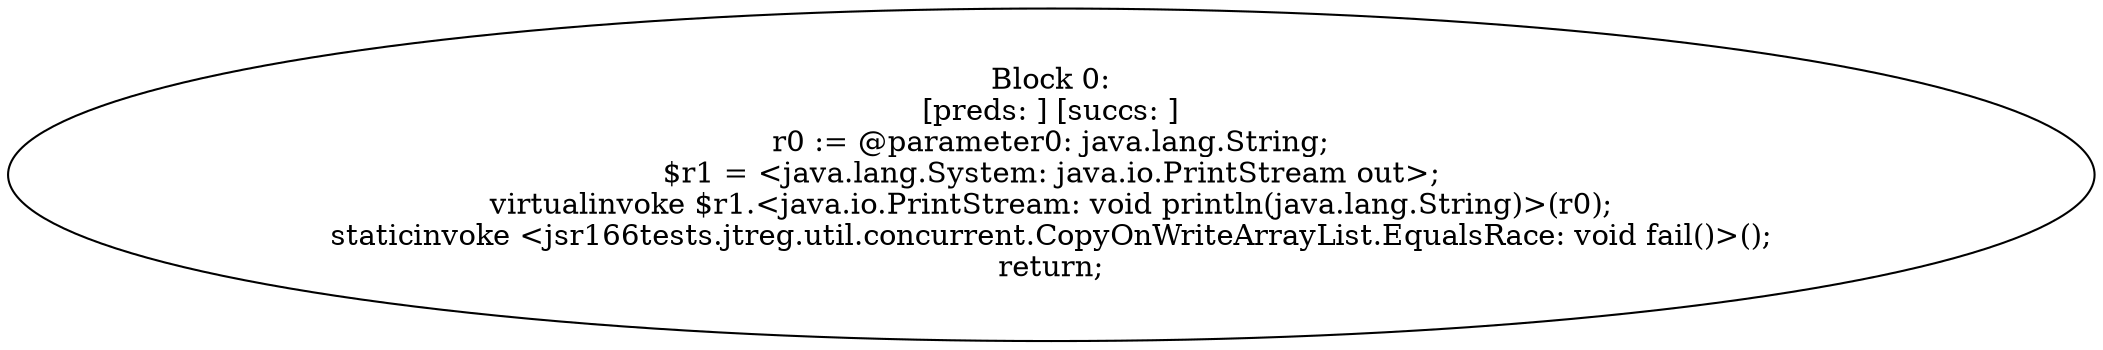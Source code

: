 digraph "unitGraph" {
    "Block 0:
[preds: ] [succs: ]
r0 := @parameter0: java.lang.String;
$r1 = <java.lang.System: java.io.PrintStream out>;
virtualinvoke $r1.<java.io.PrintStream: void println(java.lang.String)>(r0);
staticinvoke <jsr166tests.jtreg.util.concurrent.CopyOnWriteArrayList.EqualsRace: void fail()>();
return;
"
}
